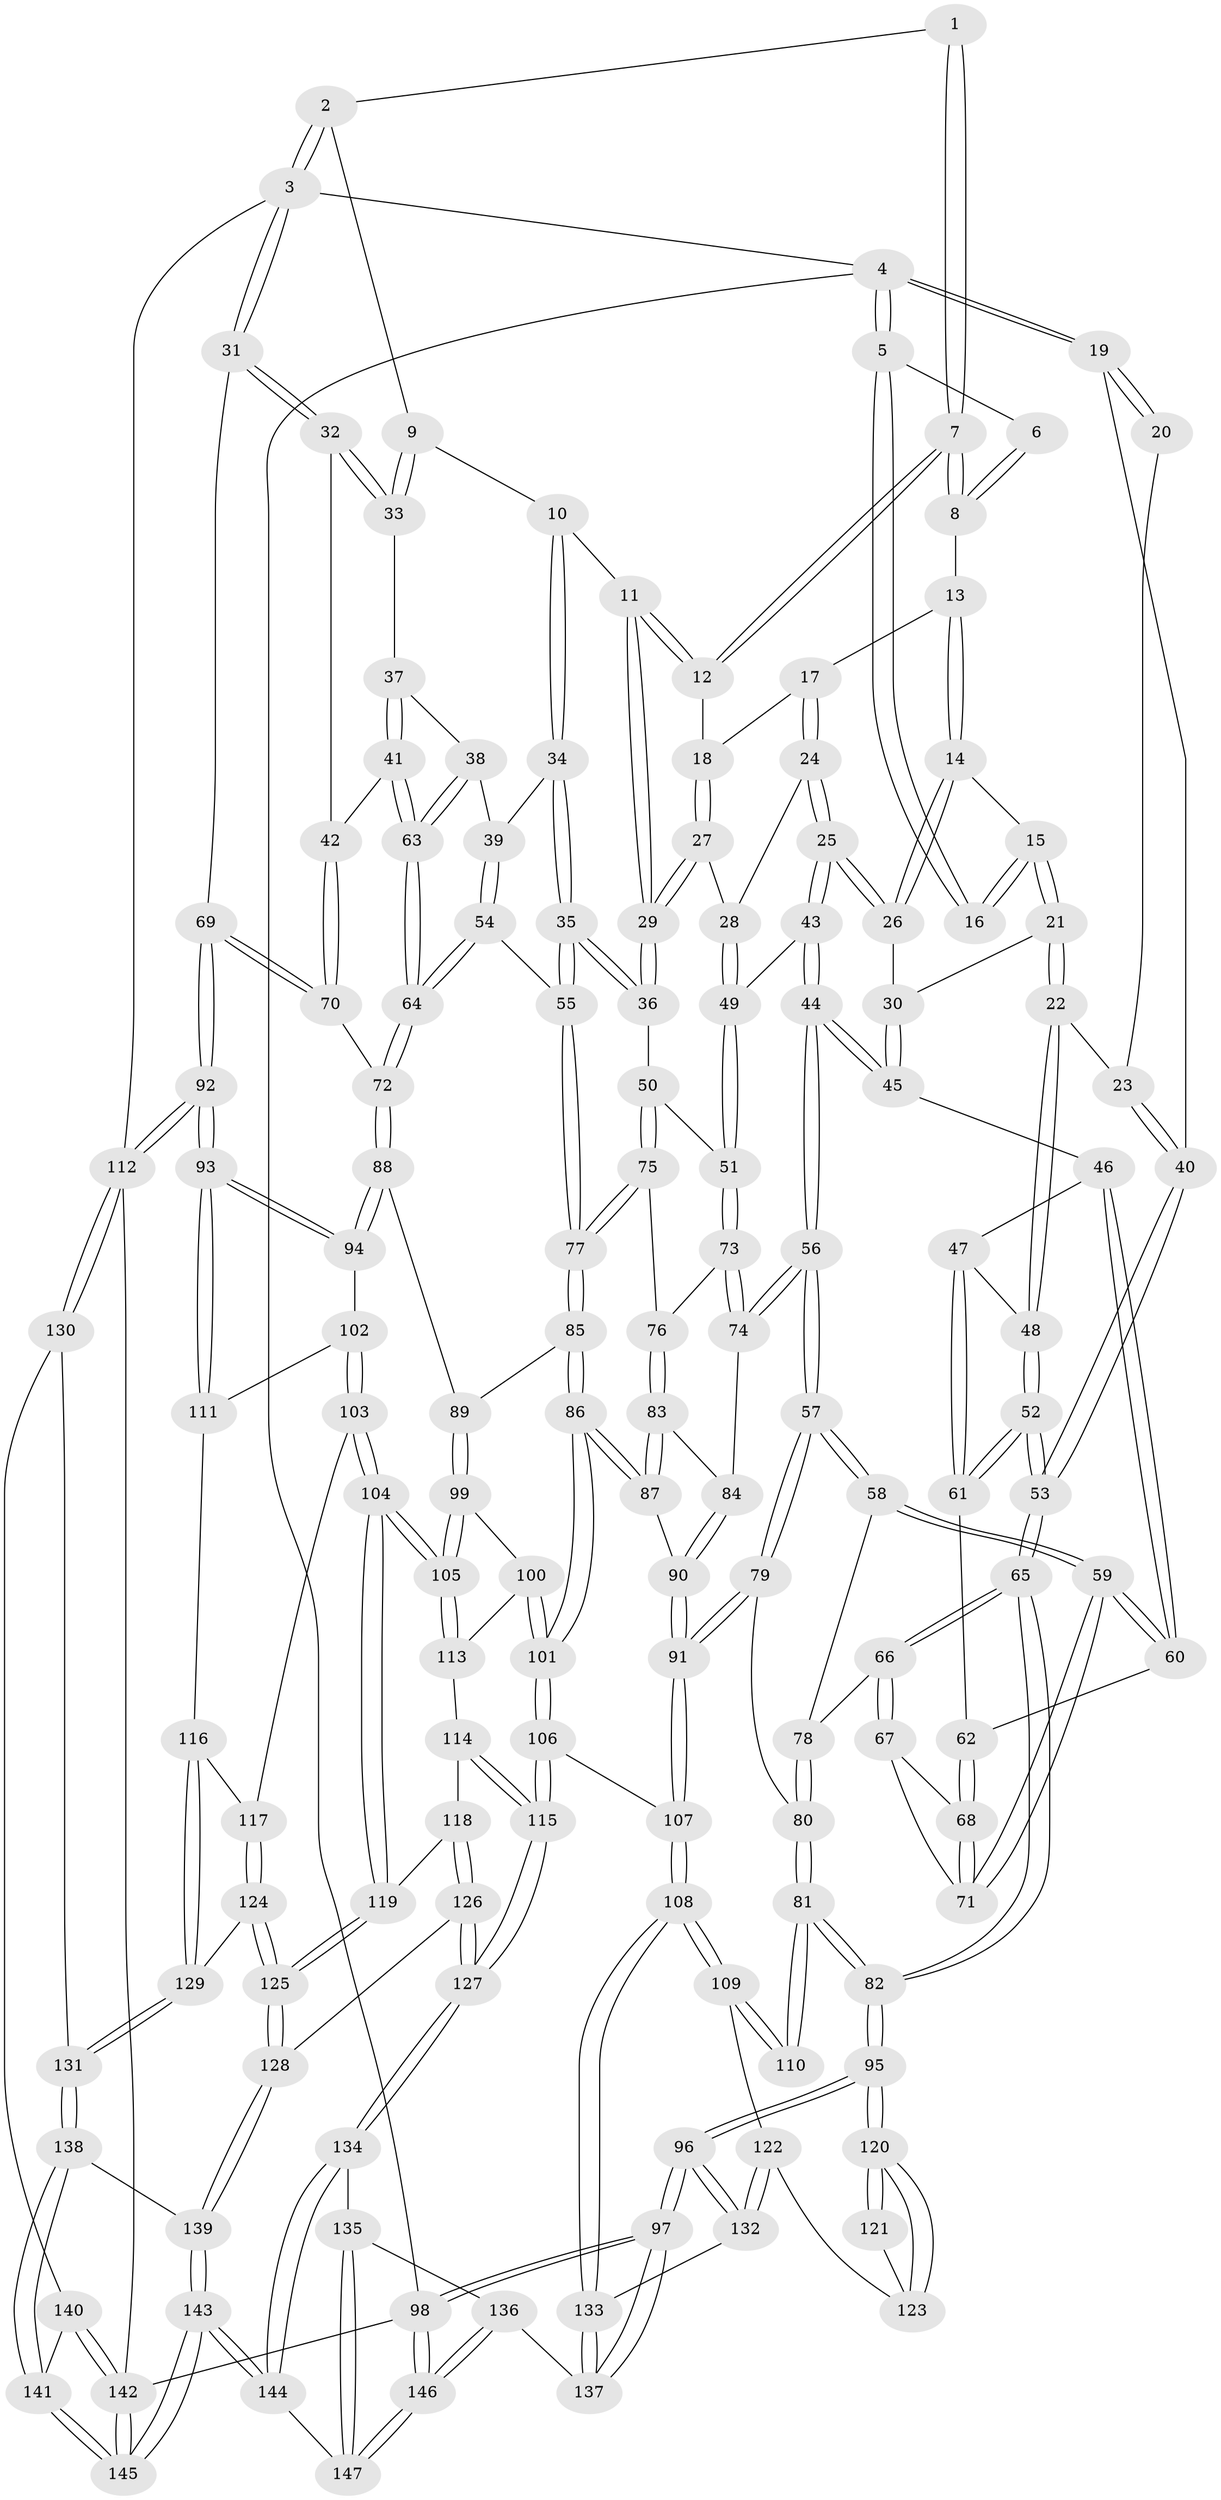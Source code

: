 // Generated by graph-tools (version 1.1) at 2025/27/03/09/25 03:27:15]
// undirected, 147 vertices, 364 edges
graph export_dot {
graph [start="1"]
  node [color=gray90,style=filled];
  1 [pos="+0.5307949919152127+0"];
  2 [pos="+0.9722948196343193+0"];
  3 [pos="+1+0"];
  4 [pos="+0+0"];
  5 [pos="+0+0"];
  6 [pos="+0.16705106622158336+0"];
  7 [pos="+0.5297307553950484+0"];
  8 [pos="+0.2781403413294846+0.039278036227480946"];
  9 [pos="+0.7459438283301318+0.1072300708327061"];
  10 [pos="+0.6444281532181941+0.10759421443876836"];
  11 [pos="+0.5712087689608677+0.06391063180712951"];
  12 [pos="+0.5313206753658419+0"];
  13 [pos="+0.27833258260717936+0.08450245410777334"];
  14 [pos="+0.21397557263154993+0.12548133885490764"];
  15 [pos="+0.14933861698461254+0.11330888964310369"];
  16 [pos="+0.11760712030315013+0.08006523268160047"];
  17 [pos="+0.3254448082333404+0.10879126366238995"];
  18 [pos="+0.42403620336923087+0.07473883320382467"];
  19 [pos="+0+0.20712049074598915"];
  20 [pos="+0.10251973472209203+0.09186958321339081"];
  21 [pos="+0.11812937412125346+0.2177774877309344"];
  22 [pos="+0.10221775277337612+0.22992877462472205"];
  23 [pos="+0.02098687972637159+0.1861457058648233"];
  24 [pos="+0.3453544588917345+0.2122311513133834"];
  25 [pos="+0.27467891414309187+0.2453753255286977"];
  26 [pos="+0.24280588630008101+0.21536775272408698"];
  27 [pos="+0.3993901473264451+0.21424557651251128"];
  28 [pos="+0.37142868318172634+0.2196403159808332"];
  29 [pos="+0.4935722270067014+0.23455777601622055"];
  30 [pos="+0.1681246095360211+0.23506687543346122"];
  31 [pos="+1+0"];
  32 [pos="+1+0.08089781365786203"];
  33 [pos="+0.793076957110605+0.13905015009636856"];
  34 [pos="+0.6574102542433836+0.22948718688951256"];
  35 [pos="+0.5414324556667578+0.32378336506705285"];
  36 [pos="+0.5167039999587278+0.30599348286500433"];
  37 [pos="+0.7942306467920864+0.1656513863614933"];
  38 [pos="+0.7657939214334278+0.26271982023644164"];
  39 [pos="+0.6888278906804204+0.25684001749721824"];
  40 [pos="+0+0.20892585471813965"];
  41 [pos="+0.8948943209256923+0.27030572945303794"];
  42 [pos="+0.9092772147749664+0.2643718873716397"];
  43 [pos="+0.26308921708338107+0.3074516864365397"];
  44 [pos="+0.24762657150475448+0.332662328927533"];
  45 [pos="+0.17966897309763363+0.2867805516512627"];
  46 [pos="+0.1619722076032829+0.2897571456171821"];
  47 [pos="+0.09661197803519093+0.26188665863786653"];
  48 [pos="+0.10117776439789185+0.23440103171473228"];
  49 [pos="+0.3795131582649849+0.32302249065009175"];
  50 [pos="+0.41920730259042127+0.3499917477652653"];
  51 [pos="+0.40081387362840254+0.3480410120259876"];
  52 [pos="+0+0.2637965467114906"];
  53 [pos="+0+0.25360233095999607"];
  54 [pos="+0.6684799534822875+0.3836542483996837"];
  55 [pos="+0.585500787177603+0.4017507488302901"];
  56 [pos="+0.22956127220238265+0.42020337023485105"];
  57 [pos="+0.22281693208458306+0.42305683690242957"];
  58 [pos="+0.170513093953181+0.3907222225948065"];
  59 [pos="+0.16465589627250313+0.3861279740060504"];
  60 [pos="+0.14331852360771+0.31733378199155915"];
  61 [pos="+0.09024080193063097+0.2757934405907319"];
  62 [pos="+0.09009718317639574+0.27816753508061254"];
  63 [pos="+0.815377273295096+0.35045241907668884"];
  64 [pos="+0.807734154321121+0.40838241185569873"];
  65 [pos="+0+0.3544625641528827"];
  66 [pos="+0+0.39343947808542123"];
  67 [pos="+0.036165185132152076+0.3599677425722766"];
  68 [pos="+0.08281680793045283+0.2993388545555063"];
  69 [pos="+1+0.40298303937646435"];
  70 [pos="+1+0.375727567918696"];
  71 [pos="+0.16172594580849997+0.3848646756478122"];
  72 [pos="+0.8167700385709349+0.42408252467902574"];
  73 [pos="+0.3352511639882334+0.4080242194255245"];
  74 [pos="+0.25110411645625763+0.4283273872547067"];
  75 [pos="+0.43515834664080605+0.43682969757264456"];
  76 [pos="+0.41685013959489003+0.4627724546009052"];
  77 [pos="+0.579479123113682+0.42083621101151636"];
  78 [pos="+0.013100302390684632+0.42904169687072014"];
  79 [pos="+0.16789233815884125+0.49467973665467047"];
  80 [pos="+0.1112494888431107+0.5296293692807821"];
  81 [pos="+0.10061645952248664+0.5555593424715995"];
  82 [pos="+0+0.6195784904393904"];
  83 [pos="+0.4156293328637241+0.5038956223041372"];
  84 [pos="+0.25468956242539303+0.43277794996968544"];
  85 [pos="+0.5784308210017347+0.4603013984162316"];
  86 [pos="+0.4578432139599939+0.5751944740288869"];
  87 [pos="+0.42470504869280346+0.5437413907382325"];
  88 [pos="+0.8195828264620468+0.46390654539755416"];
  89 [pos="+0.6244935358502242+0.5166322375026997"];
  90 [pos="+0.31911401451860677+0.5430433050403219"];
  91 [pos="+0.2764148878307069+0.6214585311728563"];
  92 [pos="+1+0.6008275968490705"];
  93 [pos="+1+0.588870607575074"];
  94 [pos="+0.8226410822862428+0.474592942374747"];
  95 [pos="+0+0.6221959922956727"];
  96 [pos="+0+1"];
  97 [pos="+0+1"];
  98 [pos="+0+1"];
  99 [pos="+0.6337503944078149+0.5449940224996035"];
  100 [pos="+0.5139865829559019+0.6105034397219331"];
  101 [pos="+0.4607980368712616+0.6006623834627656"];
  102 [pos="+0.804217272385956+0.5392809554834864"];
  103 [pos="+0.6970802093284797+0.6307457918415845"];
  104 [pos="+0.6822645108707991+0.6320021876241639"];
  105 [pos="+0.6751609635390544+0.6245568783724537"];
  106 [pos="+0.42391884306186306+0.6976257445893126"];
  107 [pos="+0.2766902714641579+0.6836966652599054"];
  108 [pos="+0.22200658729011088+0.719977418778805"];
  109 [pos="+0.11833426344867098+0.6345754317200658"];
  110 [pos="+0.11524053112012728+0.6301380031869577"];
  111 [pos="+0.867125634436321+0.637715428840462"];
  112 [pos="+1+0.75253234132188"];
  113 [pos="+0.5177445819983151+0.6118755592726591"];
  114 [pos="+0.5842457718474403+0.680676750986115"];
  115 [pos="+0.436723019852231+0.7216142304817156"];
  116 [pos="+0.848347101725259+0.7063363678250522"];
  117 [pos="+0.7372617670782198+0.6679734646083574"];
  118 [pos="+0.6265009201628313+0.6902610367972704"];
  119 [pos="+0.6554812582944874+0.6751166915499607"];
  120 [pos="+0+0.6449516340964121"];
  121 [pos="+0.02632525885754499+0.6692309790280085"];
  122 [pos="+0.04707787022406503+0.7577507459648468"];
  123 [pos="+0.03284759823397532+0.7227683413047697"];
  124 [pos="+0.749709817779289+0.75765376192018"];
  125 [pos="+0.6970625313209922+0.820438431045926"];
  126 [pos="+0.5227208231076159+0.8417803081727601"];
  127 [pos="+0.4796762001654578+0.8484110932392323"];
  128 [pos="+0.6880315653083211+0.8711476872221857"];
  129 [pos="+0.8633814759405766+0.7494815091474147"];
  130 [pos="+0.975594723930181+0.8197955595974951"];
  131 [pos="+0.8810918662799353+0.7726513620979727"];
  132 [pos="+0.04278712520484119+0.8168057377497081"];
  133 [pos="+0.2018498334764376+0.7992120609285586"];
  134 [pos="+0.45724719676218595+0.8833252293968625"];
  135 [pos="+0.26448323043583977+0.8847392827349574"];
  136 [pos="+0.24961747541236473+0.8778422512000369"];
  137 [pos="+0.2200368239170121+0.8357797969062706"];
  138 [pos="+0.7257956679697328+0.872255593784198"];
  139 [pos="+0.6923107531050161+0.8755809203296671"];
  140 [pos="+0.9577528745557523+0.84652948587684"];
  141 [pos="+0.8685897421709127+0.9270126235580948"];
  142 [pos="+0.9788839601164343+1"];
  143 [pos="+0.7124914379616556+1"];
  144 [pos="+0.4870820075210334+1"];
  145 [pos="+0.7883325571238954+1"];
  146 [pos="+0+1"];
  147 [pos="+0.323098777147156+1"];
  1 -- 2;
  1 -- 7;
  1 -- 7;
  2 -- 3;
  2 -- 3;
  2 -- 9;
  3 -- 4;
  3 -- 31;
  3 -- 31;
  3 -- 112;
  4 -- 5;
  4 -- 5;
  4 -- 19;
  4 -- 19;
  4 -- 98;
  5 -- 6;
  5 -- 16;
  5 -- 16;
  6 -- 8;
  6 -- 8;
  7 -- 8;
  7 -- 8;
  7 -- 12;
  7 -- 12;
  8 -- 13;
  9 -- 10;
  9 -- 33;
  9 -- 33;
  10 -- 11;
  10 -- 34;
  10 -- 34;
  11 -- 12;
  11 -- 12;
  11 -- 29;
  11 -- 29;
  12 -- 18;
  13 -- 14;
  13 -- 14;
  13 -- 17;
  14 -- 15;
  14 -- 26;
  14 -- 26;
  15 -- 16;
  15 -- 16;
  15 -- 21;
  15 -- 21;
  17 -- 18;
  17 -- 24;
  17 -- 24;
  18 -- 27;
  18 -- 27;
  19 -- 20;
  19 -- 20;
  19 -- 40;
  20 -- 23;
  21 -- 22;
  21 -- 22;
  21 -- 30;
  22 -- 23;
  22 -- 48;
  22 -- 48;
  23 -- 40;
  23 -- 40;
  24 -- 25;
  24 -- 25;
  24 -- 28;
  25 -- 26;
  25 -- 26;
  25 -- 43;
  25 -- 43;
  26 -- 30;
  27 -- 28;
  27 -- 29;
  27 -- 29;
  28 -- 49;
  28 -- 49;
  29 -- 36;
  29 -- 36;
  30 -- 45;
  30 -- 45;
  31 -- 32;
  31 -- 32;
  31 -- 69;
  32 -- 33;
  32 -- 33;
  32 -- 42;
  33 -- 37;
  34 -- 35;
  34 -- 35;
  34 -- 39;
  35 -- 36;
  35 -- 36;
  35 -- 55;
  35 -- 55;
  36 -- 50;
  37 -- 38;
  37 -- 41;
  37 -- 41;
  38 -- 39;
  38 -- 63;
  38 -- 63;
  39 -- 54;
  39 -- 54;
  40 -- 53;
  40 -- 53;
  41 -- 42;
  41 -- 63;
  41 -- 63;
  42 -- 70;
  42 -- 70;
  43 -- 44;
  43 -- 44;
  43 -- 49;
  44 -- 45;
  44 -- 45;
  44 -- 56;
  44 -- 56;
  45 -- 46;
  46 -- 47;
  46 -- 60;
  46 -- 60;
  47 -- 48;
  47 -- 61;
  47 -- 61;
  48 -- 52;
  48 -- 52;
  49 -- 51;
  49 -- 51;
  50 -- 51;
  50 -- 75;
  50 -- 75;
  51 -- 73;
  51 -- 73;
  52 -- 53;
  52 -- 53;
  52 -- 61;
  52 -- 61;
  53 -- 65;
  53 -- 65;
  54 -- 55;
  54 -- 64;
  54 -- 64;
  55 -- 77;
  55 -- 77;
  56 -- 57;
  56 -- 57;
  56 -- 74;
  56 -- 74;
  57 -- 58;
  57 -- 58;
  57 -- 79;
  57 -- 79;
  58 -- 59;
  58 -- 59;
  58 -- 78;
  59 -- 60;
  59 -- 60;
  59 -- 71;
  59 -- 71;
  60 -- 62;
  61 -- 62;
  62 -- 68;
  62 -- 68;
  63 -- 64;
  63 -- 64;
  64 -- 72;
  64 -- 72;
  65 -- 66;
  65 -- 66;
  65 -- 82;
  65 -- 82;
  66 -- 67;
  66 -- 67;
  66 -- 78;
  67 -- 68;
  67 -- 71;
  68 -- 71;
  68 -- 71;
  69 -- 70;
  69 -- 70;
  69 -- 92;
  69 -- 92;
  70 -- 72;
  72 -- 88;
  72 -- 88;
  73 -- 74;
  73 -- 74;
  73 -- 76;
  74 -- 84;
  75 -- 76;
  75 -- 77;
  75 -- 77;
  76 -- 83;
  76 -- 83;
  77 -- 85;
  77 -- 85;
  78 -- 80;
  78 -- 80;
  79 -- 80;
  79 -- 91;
  79 -- 91;
  80 -- 81;
  80 -- 81;
  81 -- 82;
  81 -- 82;
  81 -- 110;
  81 -- 110;
  82 -- 95;
  82 -- 95;
  83 -- 84;
  83 -- 87;
  83 -- 87;
  84 -- 90;
  84 -- 90;
  85 -- 86;
  85 -- 86;
  85 -- 89;
  86 -- 87;
  86 -- 87;
  86 -- 101;
  86 -- 101;
  87 -- 90;
  88 -- 89;
  88 -- 94;
  88 -- 94;
  89 -- 99;
  89 -- 99;
  90 -- 91;
  90 -- 91;
  91 -- 107;
  91 -- 107;
  92 -- 93;
  92 -- 93;
  92 -- 112;
  92 -- 112;
  93 -- 94;
  93 -- 94;
  93 -- 111;
  93 -- 111;
  94 -- 102;
  95 -- 96;
  95 -- 96;
  95 -- 120;
  95 -- 120;
  96 -- 97;
  96 -- 97;
  96 -- 132;
  96 -- 132;
  97 -- 98;
  97 -- 98;
  97 -- 137;
  97 -- 137;
  98 -- 146;
  98 -- 146;
  98 -- 142;
  99 -- 100;
  99 -- 105;
  99 -- 105;
  100 -- 101;
  100 -- 101;
  100 -- 113;
  101 -- 106;
  101 -- 106;
  102 -- 103;
  102 -- 103;
  102 -- 111;
  103 -- 104;
  103 -- 104;
  103 -- 117;
  104 -- 105;
  104 -- 105;
  104 -- 119;
  104 -- 119;
  105 -- 113;
  105 -- 113;
  106 -- 107;
  106 -- 115;
  106 -- 115;
  107 -- 108;
  107 -- 108;
  108 -- 109;
  108 -- 109;
  108 -- 133;
  108 -- 133;
  109 -- 110;
  109 -- 110;
  109 -- 122;
  111 -- 116;
  112 -- 130;
  112 -- 130;
  112 -- 142;
  113 -- 114;
  114 -- 115;
  114 -- 115;
  114 -- 118;
  115 -- 127;
  115 -- 127;
  116 -- 117;
  116 -- 129;
  116 -- 129;
  117 -- 124;
  117 -- 124;
  118 -- 119;
  118 -- 126;
  118 -- 126;
  119 -- 125;
  119 -- 125;
  120 -- 121;
  120 -- 121;
  120 -- 123;
  120 -- 123;
  121 -- 123;
  122 -- 123;
  122 -- 132;
  122 -- 132;
  124 -- 125;
  124 -- 125;
  124 -- 129;
  125 -- 128;
  125 -- 128;
  126 -- 127;
  126 -- 127;
  126 -- 128;
  127 -- 134;
  127 -- 134;
  128 -- 139;
  128 -- 139;
  129 -- 131;
  129 -- 131;
  130 -- 131;
  130 -- 140;
  131 -- 138;
  131 -- 138;
  132 -- 133;
  133 -- 137;
  133 -- 137;
  134 -- 135;
  134 -- 144;
  134 -- 144;
  135 -- 136;
  135 -- 147;
  135 -- 147;
  136 -- 137;
  136 -- 146;
  136 -- 146;
  138 -- 139;
  138 -- 141;
  138 -- 141;
  139 -- 143;
  139 -- 143;
  140 -- 141;
  140 -- 142;
  140 -- 142;
  141 -- 145;
  141 -- 145;
  142 -- 145;
  142 -- 145;
  143 -- 144;
  143 -- 144;
  143 -- 145;
  143 -- 145;
  144 -- 147;
  146 -- 147;
  146 -- 147;
}
